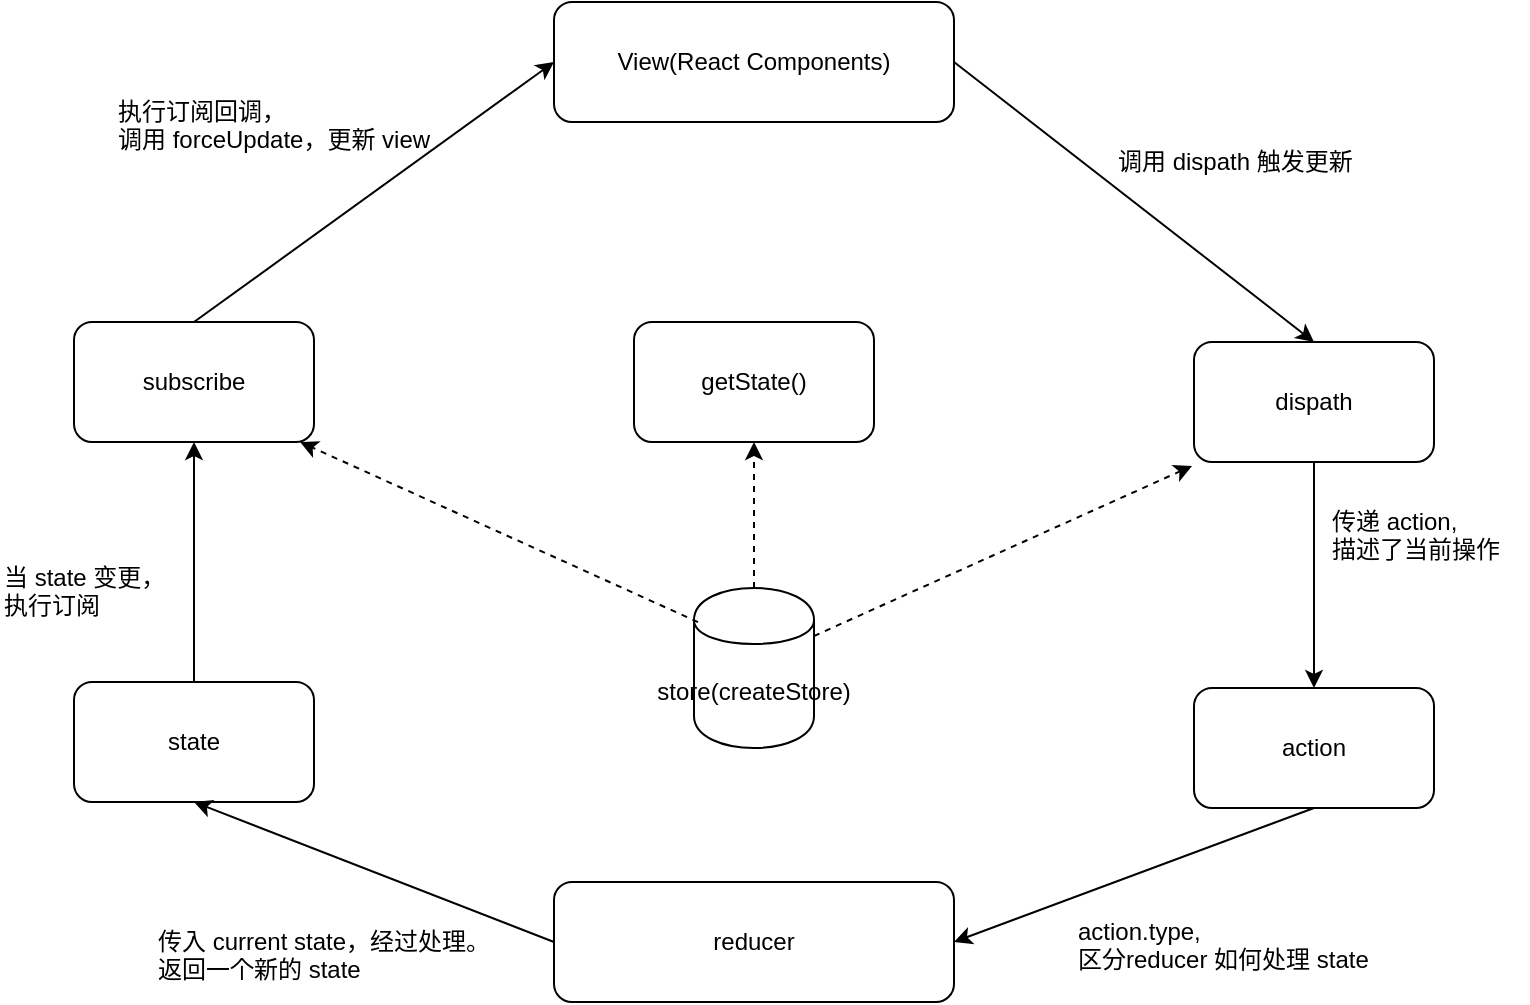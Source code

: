 <mxfile version="13.1.3">
    <diagram id="IE2jtZtF_CsHUWJJWUjt" name="Page-1">
        <mxGraphModel dx="854" dy="560" grid="1" gridSize="10" guides="1" tooltips="1" connect="1" arrows="1" fold="1" page="1" pageScale="1" pageWidth="827" pageHeight="1169" background="#ffffff" math="0" shadow="0">
            <root>
                <mxCell id="0"/>
                <mxCell id="1" parent="0"/>
                <mxCell id="4" value="View(React Components)" style="rounded=1;whiteSpace=wrap;html=1;" parent="1" vertex="1">
                    <mxGeometry x="320" y="40" width="200" height="60" as="geometry"/>
                </mxCell>
                <mxCell id="6" value="dispath" style="rounded=1;whiteSpace=wrap;html=1;shadow=0;glass=0;comic=0;gradientColor=none;fillColor=#ffffff;" parent="1" vertex="1">
                    <mxGeometry x="640" y="210" width="120" height="60" as="geometry"/>
                </mxCell>
                <mxCell id="7" value="reducer" style="rounded=1;whiteSpace=wrap;html=1;" parent="1" vertex="1">
                    <mxGeometry x="320" y="480" width="200" height="60" as="geometry"/>
                </mxCell>
                <mxCell id="8" value="state" style="rounded=1;whiteSpace=wrap;html=1;" parent="1" vertex="1">
                    <mxGeometry x="80" y="380" width="120" height="60" as="geometry"/>
                </mxCell>
                <mxCell id="9" value="subscribe" style="rounded=1;whiteSpace=wrap;html=1;shadow=0;glass=0;comic=0;fillColor=#ffffff;gradientColor=none;" parent="1" vertex="1">
                    <mxGeometry x="80" y="200" width="120" height="60" as="geometry"/>
                </mxCell>
                <mxCell id="11" value="action" style="rounded=1;whiteSpace=wrap;html=1;shadow=0;glass=0;comic=0;fillColor=#ffffff;gradientColor=none;" parent="1" vertex="1">
                    <mxGeometry x="640" y="383" width="120" height="60" as="geometry"/>
                </mxCell>
                <mxCell id="12" value="" style="endArrow=classic;html=1;exitX=1;exitY=0.5;exitDx=0;exitDy=0;entryX=0.5;entryY=0;entryDx=0;entryDy=0;" parent="1" source="4" target="6" edge="1">
                    <mxGeometry width="50" height="50" relative="1" as="geometry">
                        <mxPoint x="580" y="60" as="sourcePoint"/>
                        <mxPoint x="690" y="200" as="targetPoint"/>
                    </mxGeometry>
                </mxCell>
                <mxCell id="16" value="" style="endArrow=classic;html=1;exitX=0.5;exitY=1;exitDx=0;exitDy=0;entryX=1;entryY=0.5;entryDx=0;entryDy=0;" parent="1" source="11" target="7" edge="1">
                    <mxGeometry width="50" height="50" relative="1" as="geometry">
                        <mxPoint x="480" y="470" as="sourcePoint"/>
                        <mxPoint x="530" y="420" as="targetPoint"/>
                    </mxGeometry>
                </mxCell>
                <mxCell id="17" value="" style="endArrow=classic;html=1;entryX=0.5;entryY=1;entryDx=0;entryDy=0;exitX=0;exitY=0.5;exitDx=0;exitDy=0;" parent="1" source="7" target="8" edge="1">
                    <mxGeometry width="50" height="50" relative="1" as="geometry">
                        <mxPoint x="250" y="500" as="sourcePoint"/>
                        <mxPoint x="300" y="450" as="targetPoint"/>
                    </mxGeometry>
                </mxCell>
                <mxCell id="18" value="" style="endArrow=classic;html=1;exitX=0.5;exitY=0;exitDx=0;exitDy=0;" parent="1" source="8" target="9" edge="1">
                    <mxGeometry width="50" height="50" relative="1" as="geometry">
                        <mxPoint x="200" y="340" as="sourcePoint"/>
                        <mxPoint x="250" y="290" as="targetPoint"/>
                    </mxGeometry>
                </mxCell>
                <mxCell id="24" value="store(createStore)" style="shape=cylinder;whiteSpace=wrap;html=1;boundedLbl=1;backgroundOutline=1;shadow=0;glass=0;comic=0;fillColor=#ffffff;gradientColor=none;" parent="1" vertex="1">
                    <mxGeometry x="390" y="333" width="60" height="80" as="geometry"/>
                </mxCell>
                <mxCell id="32" value="getState()" style="rounded=1;whiteSpace=wrap;html=1;shadow=0;glass=0;comic=0;fillColor=#ffffff;gradientColor=none;" parent="1" vertex="1">
                    <mxGeometry x="360" y="200" width="120" height="60" as="geometry"/>
                </mxCell>
                <mxCell id="36" value="" style="endArrow=classic;html=1;dashed=1;entryX=-0.008;entryY=1.033;entryDx=0;entryDy=0;entryPerimeter=0;exitX=1;exitY=0.3;exitDx=0;exitDy=0;" parent="1" source="24" target="6" edge="1">
                    <mxGeometry width="50" height="50" relative="1" as="geometry">
                        <mxPoint x="500" y="370" as="sourcePoint"/>
                        <mxPoint x="620" y="270" as="targetPoint"/>
                    </mxGeometry>
                </mxCell>
                <mxCell id="37" value="" style="endArrow=classic;html=1;dashed=1;entryX=0.942;entryY=1;entryDx=0;entryDy=0;entryPerimeter=0;exitX=0.033;exitY=0.213;exitDx=0;exitDy=0;exitPerimeter=0;" parent="1" source="24" target="9" edge="1">
                    <mxGeometry width="50" height="50" relative="1" as="geometry">
                        <mxPoint x="160" y="352" as="sourcePoint"/>
                        <mxPoint x="289.04" y="259.98" as="targetPoint"/>
                    </mxGeometry>
                </mxCell>
                <mxCell id="38" value="" style="endArrow=classic;html=1;dashed=1;entryX=0.5;entryY=1;entryDx=0;entryDy=0;" parent="1" source="24" target="32" edge="1">
                    <mxGeometry width="50" height="50" relative="1" as="geometry">
                        <mxPoint x="335.5" y="306" as="sourcePoint"/>
                        <mxPoint x="464.54" y="213.98" as="targetPoint"/>
                    </mxGeometry>
                </mxCell>
                <mxCell id="42" value="调用 dispath 触发更新" style="text;html=1;resizable=0;points=[];autosize=1;align=left;verticalAlign=top;spacingTop=-4;" parent="1" vertex="1">
                    <mxGeometry x="600" y="110" width="130" height="20" as="geometry"/>
                </mxCell>
                <mxCell id="47" value="action.type, &lt;br&gt;区分reducer 如何处理 state" style="text;html=1;resizable=0;points=[];autosize=1;align=left;verticalAlign=top;spacingTop=-4;" parent="1" vertex="1">
                    <mxGeometry x="580" y="495" width="160" height="30" as="geometry"/>
                </mxCell>
                <mxCell id="43" value="传递 action,&amp;nbsp;&lt;br&gt;描述了当前操作" style="text;html=1;resizable=0;points=[];autosize=1;align=left;verticalAlign=top;spacingTop=-4;" parent="1" vertex="1">
                    <mxGeometry x="707" y="290" width="100" height="30" as="geometry"/>
                </mxCell>
                <mxCell id="48" value="" style="endArrow=classic;html=1;exitX=0.5;exitY=1;exitDx=0;exitDy=0;entryX=0.5;entryY=0;entryDx=0;entryDy=0;" parent="1" source="6" target="11" edge="1">
                    <mxGeometry width="50" height="50" relative="1" as="geometry">
                        <mxPoint x="700" y="260" as="sourcePoint"/>
                        <mxPoint x="700" y="380" as="targetPoint"/>
                    </mxGeometry>
                </mxCell>
                <mxCell id="49" value="传入 current state，经过处理。&lt;br&gt;返回一个新的 state" style="text;html=1;resizable=0;points=[];autosize=1;align=left;verticalAlign=top;spacingTop=-4;direction=west;" parent="1" vertex="1">
                    <mxGeometry x="120" y="500" width="180" height="30" as="geometry"/>
                </mxCell>
                <mxCell id="50" value="当 state 变更，&lt;br&gt;执行订阅" style="text;html=1;resizable=0;points=[];autosize=1;align=left;verticalAlign=top;spacingTop=-4;" parent="1" vertex="1">
                    <mxGeometry x="43" y="318" width="100" height="30" as="geometry"/>
                </mxCell>
                <mxCell id="51" value="" style="endArrow=classic;html=1;exitX=0.5;exitY=0;exitDx=0;exitDy=0;entryX=0;entryY=0.5;entryDx=0;entryDy=0;" parent="1" source="9" target="4" edge="1">
                    <mxGeometry width="50" height="50" relative="1" as="geometry">
                        <mxPoint x="130" y="190" as="sourcePoint"/>
                        <mxPoint x="180" y="140" as="targetPoint"/>
                    </mxGeometry>
                </mxCell>
                <mxCell id="54" value="执行订阅回调，&lt;br&gt;调用 forceUpdate，更新 view" style="text;html=1;resizable=0;points=[];autosize=1;align=left;verticalAlign=top;spacingTop=-4;" parent="1" vertex="1">
                    <mxGeometry x="100" y="85" width="170" height="30" as="geometry"/>
                </mxCell>
            </root>
        </mxGraphModel>
    </diagram>
</mxfile>
